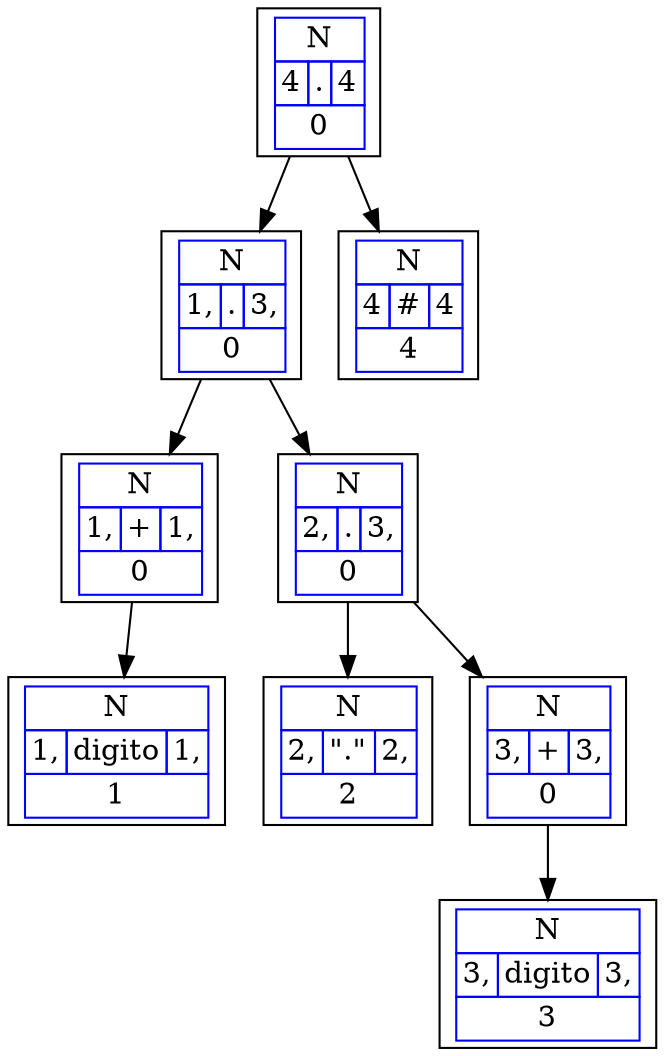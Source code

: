 digraph G{
rankdir=UD
node[shape=box]
concentrate=true
nodo53 [ label =< 
<table border='0' cellborder='1' color='blue' cellspacing='0'>
<tr><td colspan="3">N</td></tr>
<tr><td>4</td><td>.</td><td>4</td></tr>
<tr><td colspan="3">0</td></tr>
</table>
>];
nodo51 [ label =< 
<table border='0' cellborder='1' color='blue' cellspacing='0'>
<tr><td colspan="3">N</td></tr>
<tr><td>1,</td><td>.</td><td>3,</td></tr>
<tr><td colspan="3">0</td></tr>
</table>
>];
nodo46 [ label =< 
<table border='0' cellborder='1' color='blue' cellspacing='0'>
<tr><td colspan="3">N</td></tr>
<tr><td>1,</td><td>+</td><td>1,</td></tr>
<tr><td colspan="3">0</td></tr>
</table>
>];
nodo45 [ label =< 
<table border='0' cellborder='1' color='blue' cellspacing='0'>
<tr><td colspan="3">N</td></tr>
<tr><td>1,</td><td>digito</td><td>1,</td></tr>
<tr><td colspan="3">1</td></tr>
</table>
>];
nodo46->nodo45
nodo51->nodo46
nodo50 [ label =< 
<table border='0' cellborder='1' color='blue' cellspacing='0'>
<tr><td colspan="3">N</td></tr>
<tr><td>2,</td><td>.</td><td>3,</td></tr>
<tr><td colspan="3">0</td></tr>
</table>
>];
nodo47 [ label =< 
<table border='0' cellborder='1' color='blue' cellspacing='0'>
<tr><td colspan="3">N</td></tr>
<tr><td>2,</td><td>"."</td><td>2,</td></tr>
<tr><td colspan="3">2</td></tr>
</table>
>];
nodo50->nodo47
nodo49 [ label =< 
<table border='0' cellborder='1' color='blue' cellspacing='0'>
<tr><td colspan="3">N</td></tr>
<tr><td>3,</td><td>+</td><td>3,</td></tr>
<tr><td colspan="3">0</td></tr>
</table>
>];
nodo48 [ label =< 
<table border='0' cellborder='1' color='blue' cellspacing='0'>
<tr><td colspan="3">N</td></tr>
<tr><td>3,</td><td>digito</td><td>3,</td></tr>
<tr><td colspan="3">3</td></tr>
</table>
>];
nodo49->nodo48
nodo50->nodo49
nodo51->nodo50
nodo53->nodo51
nodo52 [ label =< 
<table border='0' cellborder='1' color='blue' cellspacing='0'>
<tr><td colspan="3">N</td></tr>
<tr><td>4</td><td>#</td><td>4</td></tr>
<tr><td colspan="3">4</td></tr>
</table>
>];
nodo53->nodo52

}
